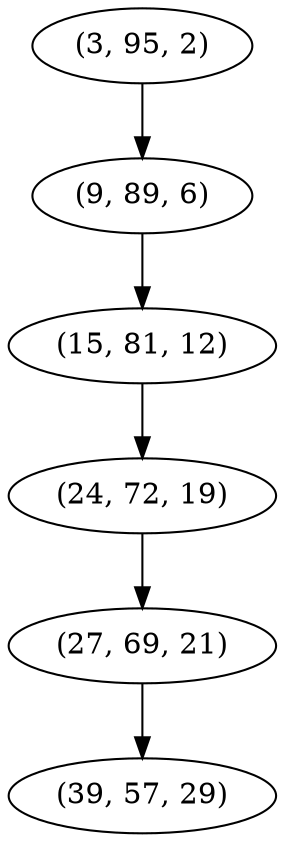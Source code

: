 digraph tree {
    "(3, 95, 2)";
    "(9, 89, 6)";
    "(15, 81, 12)";
    "(24, 72, 19)";
    "(27, 69, 21)";
    "(39, 57, 29)";
    "(3, 95, 2)" -> "(9, 89, 6)";
    "(9, 89, 6)" -> "(15, 81, 12)";
    "(15, 81, 12)" -> "(24, 72, 19)";
    "(24, 72, 19)" -> "(27, 69, 21)";
    "(27, 69, 21)" -> "(39, 57, 29)";
}
